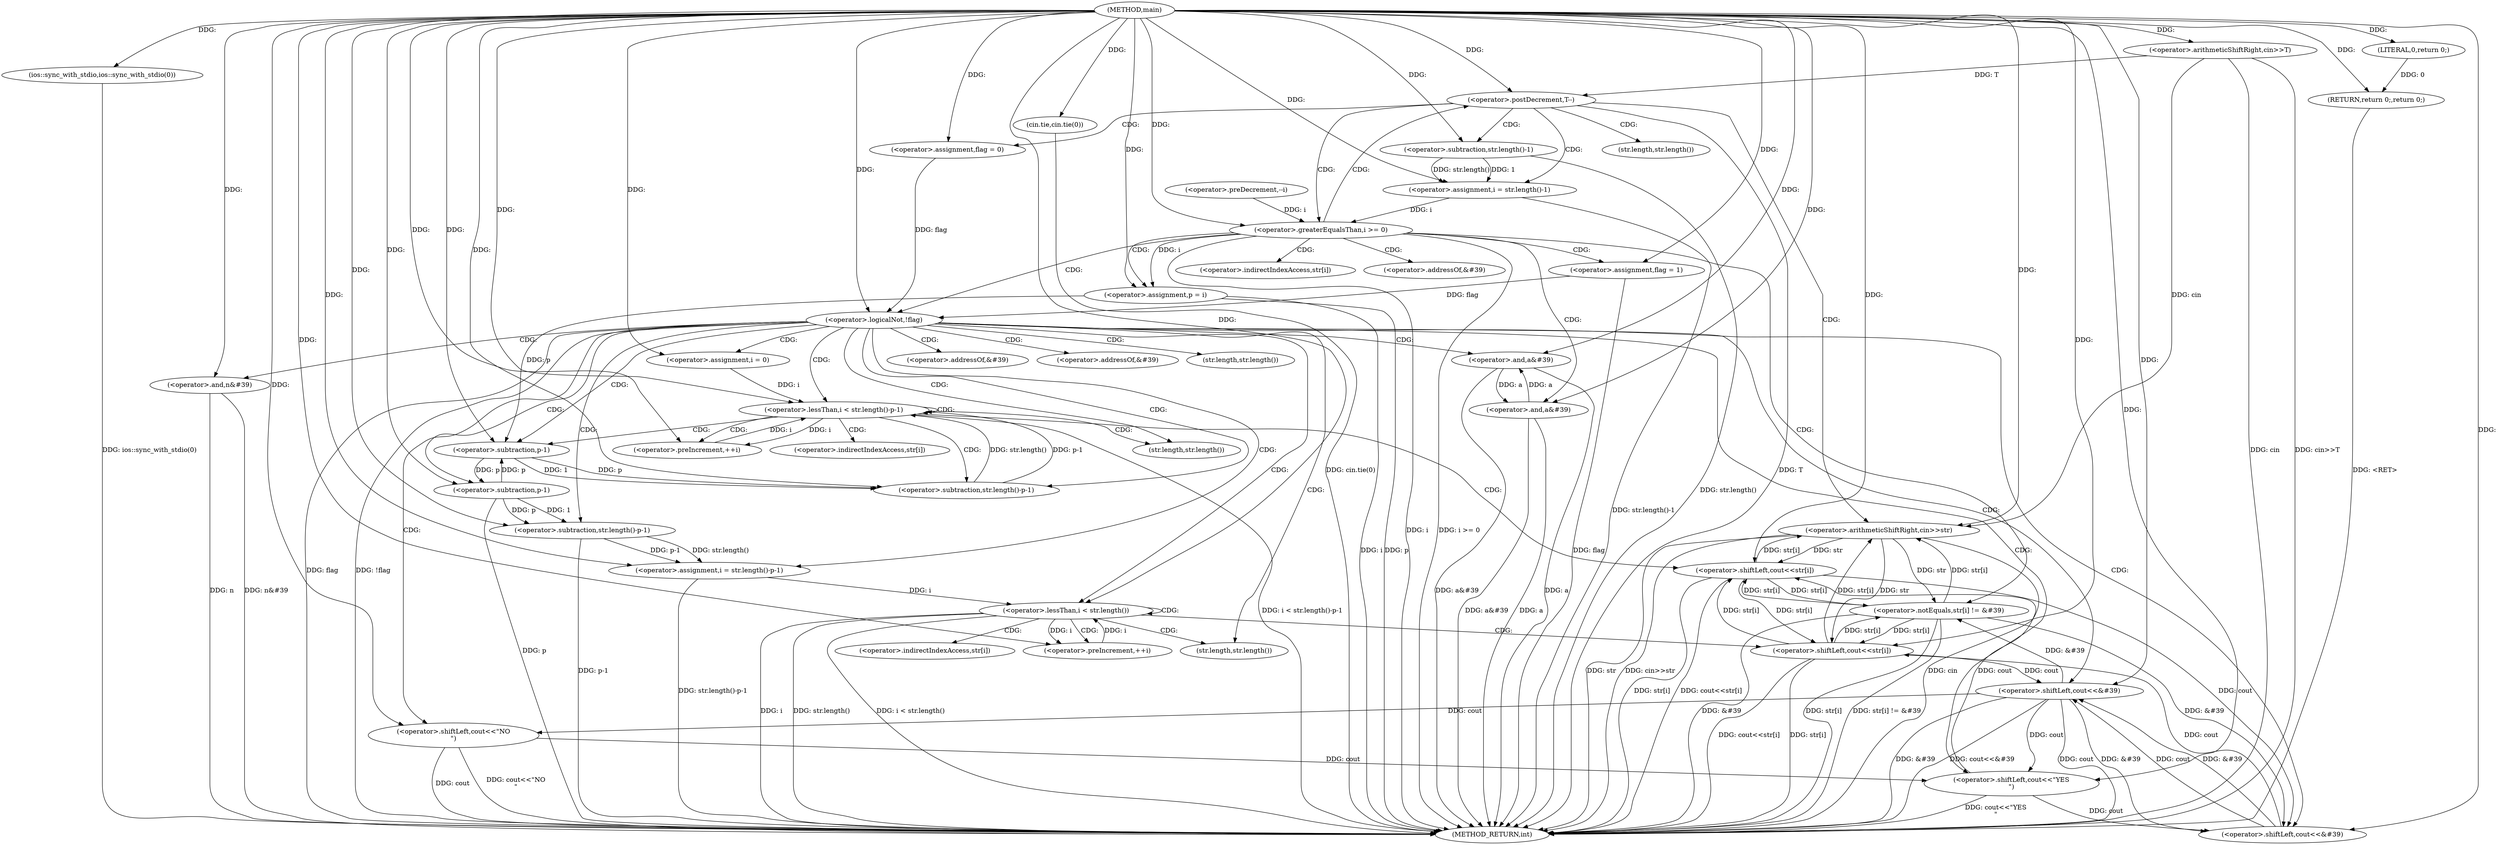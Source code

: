 digraph "main" {  
"1000102" [label = "(METHOD,main)" ]
"1000220" [label = "(METHOD_RETURN,int)" ]
"1000104" [label = "(ios::sync_with_stdio,ios::sync_with_stdio(0))" ]
"1000106" [label = "(cin.tie,cin.tie(0))" ]
"1000109" [label = "(<operator>.arithmeticShiftRight,cin>>T)" ]
"1000218" [label = "(RETURN,return 0;,return 0;)" ]
"1000113" [label = "(<operator>.postDecrement,T--)" ]
"1000219" [label = "(LITERAL,0,return 0;)" ]
"1000117" [label = "(<operator>.arithmeticShiftRight,cin>>str)" ]
"1000121" [label = "(<operator>.assignment,flag = 0)" ]
"1000163" [label = "(<operator>.shiftLeft,cout<<\"YES\n\")" ]
"1000185" [label = "(<operator>.shiftLeft,cout<<&#39)" ]
"1000189" [label = "(<operator>.and,a&#39)" ]
"1000211" [label = "(<operator>.shiftLeft,cout<<&#39)" ]
"1000215" [label = "(<operator>.and,n&#39)" ]
"1000127" [label = "(<operator>.assignment,i = str.length()-1)" ]
"1000132" [label = "(<operator>.greaterEqualsThan,i >= 0)" ]
"1000156" [label = "(<operator>.logicalNot,!flag)" ]
"1000168" [label = "(<operator>.assignment,i = 0)" ]
"1000171" [label = "(<operator>.lessThan,i < str.length()-p-1)" ]
"1000178" [label = "(<operator>.preIncrement,++i)" ]
"1000180" [label = "(<operator>.shiftLeft,cout<<str[i])" ]
"1000194" [label = "(<operator>.assignment,i = str.length()-p-1)" ]
"1000201" [label = "(<operator>.lessThan,i < str.length())" ]
"1000204" [label = "(<operator>.preIncrement,++i)" ]
"1000206" [label = "(<operator>.shiftLeft,cout<<str[i])" ]
"1000135" [label = "(<operator>.preDecrement,--i)" ]
"1000138" [label = "(<operator>.notEquals,str[i] != &#39)" ]
"1000144" [label = "(<operator>.and,a&#39)" ]
"1000159" [label = "(<operator>.shiftLeft,cout<<\"NO\n\")" ]
"1000129" [label = "(<operator>.subtraction,str.length()-1)" ]
"1000148" [label = "(<operator>.assignment,flag = 1)" ]
"1000151" [label = "(<operator>.assignment,p = i)" ]
"1000173" [label = "(<operator>.subtraction,str.length()-p-1)" ]
"1000196" [label = "(<operator>.subtraction,str.length()-p-1)" ]
"1000175" [label = "(<operator>.subtraction,p-1)" ]
"1000198" [label = "(<operator>.subtraction,p-1)" ]
"1000187" [label = "(<operator>.addressOf,&#39)" ]
"1000213" [label = "(<operator>.addressOf,&#39)" ]
"1000182" [label = "(<operator>.indirectIndexAccess,str[i])" ]
"1000203" [label = "(str.length,str.length())" ]
"1000208" [label = "(<operator>.indirectIndexAccess,str[i])" ]
"1000130" [label = "(str.length,str.length())" ]
"1000139" [label = "(<operator>.indirectIndexAccess,str[i])" ]
"1000142" [label = "(<operator>.addressOf,&#39)" ]
"1000174" [label = "(str.length,str.length())" ]
"1000197" [label = "(str.length,str.length())" ]
  "1000218" -> "1000220"  [ label = "DDG: <RET>"] 
  "1000104" -> "1000220"  [ label = "DDG: ios::sync_with_stdio(0)"] 
  "1000106" -> "1000220"  [ label = "DDG: cin.tie(0)"] 
  "1000109" -> "1000220"  [ label = "DDG: cin"] 
  "1000109" -> "1000220"  [ label = "DDG: cin>>T"] 
  "1000113" -> "1000220"  [ label = "DDG: T"] 
  "1000117" -> "1000220"  [ label = "DDG: cin"] 
  "1000117" -> "1000220"  [ label = "DDG: str"] 
  "1000117" -> "1000220"  [ label = "DDG: cin>>str"] 
  "1000129" -> "1000220"  [ label = "DDG: str.length()"] 
  "1000127" -> "1000220"  [ label = "DDG: str.length()-1"] 
  "1000132" -> "1000220"  [ label = "DDG: i"] 
  "1000132" -> "1000220"  [ label = "DDG: i >= 0"] 
  "1000138" -> "1000220"  [ label = "DDG: str[i]"] 
  "1000138" -> "1000220"  [ label = "DDG: &#39"] 
  "1000138" -> "1000220"  [ label = "DDG: str[i] != &#39"] 
  "1000144" -> "1000220"  [ label = "DDG: a"] 
  "1000144" -> "1000220"  [ label = "DDG: a&#39"] 
  "1000148" -> "1000220"  [ label = "DDG: flag"] 
  "1000151" -> "1000220"  [ label = "DDG: p"] 
  "1000151" -> "1000220"  [ label = "DDG: i"] 
  "1000156" -> "1000220"  [ label = "DDG: flag"] 
  "1000156" -> "1000220"  [ label = "DDG: !flag"] 
  "1000163" -> "1000220"  [ label = "DDG: cout<<\"YES\n\""] 
  "1000171" -> "1000220"  [ label = "DDG: i < str.length()-p-1"] 
  "1000189" -> "1000220"  [ label = "DDG: a"] 
  "1000189" -> "1000220"  [ label = "DDG: a&#39"] 
  "1000198" -> "1000220"  [ label = "DDG: p"] 
  "1000196" -> "1000220"  [ label = "DDG: p-1"] 
  "1000194" -> "1000220"  [ label = "DDG: str.length()-p-1"] 
  "1000201" -> "1000220"  [ label = "DDG: i"] 
  "1000201" -> "1000220"  [ label = "DDG: str.length()"] 
  "1000201" -> "1000220"  [ label = "DDG: i < str.length()"] 
  "1000211" -> "1000220"  [ label = "DDG: cout"] 
  "1000211" -> "1000220"  [ label = "DDG: &#39"] 
  "1000211" -> "1000220"  [ label = "DDG: cout<<&#39"] 
  "1000215" -> "1000220"  [ label = "DDG: n&#39"] 
  "1000206" -> "1000220"  [ label = "DDG: str[i]"] 
  "1000206" -> "1000220"  [ label = "DDG: cout<<str[i]"] 
  "1000180" -> "1000220"  [ label = "DDG: str[i]"] 
  "1000180" -> "1000220"  [ label = "DDG: cout<<str[i]"] 
  "1000159" -> "1000220"  [ label = "DDG: cout"] 
  "1000159" -> "1000220"  [ label = "DDG: cout<<\"NO\n\""] 
  "1000215" -> "1000220"  [ label = "DDG: n"] 
  "1000219" -> "1000218"  [ label = "DDG: 0"] 
  "1000102" -> "1000218"  [ label = "DDG: "] 
  "1000102" -> "1000104"  [ label = "DDG: "] 
  "1000102" -> "1000106"  [ label = "DDG: "] 
  "1000102" -> "1000109"  [ label = "DDG: "] 
  "1000102" -> "1000219"  [ label = "DDG: "] 
  "1000109" -> "1000113"  [ label = "DDG: T"] 
  "1000102" -> "1000113"  [ label = "DDG: "] 
  "1000102" -> "1000121"  [ label = "DDG: "] 
  "1000109" -> "1000117"  [ label = "DDG: cin"] 
  "1000102" -> "1000117"  [ label = "DDG: "] 
  "1000138" -> "1000117"  [ label = "DDG: str[i]"] 
  "1000206" -> "1000117"  [ label = "DDG: str[i]"] 
  "1000180" -> "1000117"  [ label = "DDG: str[i]"] 
  "1000129" -> "1000127"  [ label = "DDG: str.length()"] 
  "1000129" -> "1000127"  [ label = "DDG: 1"] 
  "1000211" -> "1000163"  [ label = "DDG: cout"] 
  "1000159" -> "1000163"  [ label = "DDG: cout"] 
  "1000102" -> "1000163"  [ label = "DDG: "] 
  "1000102" -> "1000168"  [ label = "DDG: "] 
  "1000163" -> "1000185"  [ label = "DDG: cout"] 
  "1000180" -> "1000185"  [ label = "DDG: cout"] 
  "1000102" -> "1000185"  [ label = "DDG: "] 
  "1000138" -> "1000185"  [ label = "DDG: &#39"] 
  "1000211" -> "1000185"  [ label = "DDG: &#39"] 
  "1000144" -> "1000189"  [ label = "DDG: a"] 
  "1000102" -> "1000189"  [ label = "DDG: "] 
  "1000196" -> "1000194"  [ label = "DDG: p-1"] 
  "1000196" -> "1000194"  [ label = "DDG: str.length()"] 
  "1000185" -> "1000211"  [ label = "DDG: cout"] 
  "1000206" -> "1000211"  [ label = "DDG: cout"] 
  "1000102" -> "1000211"  [ label = "DDG: "] 
  "1000185" -> "1000211"  [ label = "DDG: &#39"] 
  "1000102" -> "1000215"  [ label = "DDG: "] 
  "1000102" -> "1000127"  [ label = "DDG: "] 
  "1000127" -> "1000132"  [ label = "DDG: i"] 
  "1000135" -> "1000132"  [ label = "DDG: i"] 
  "1000102" -> "1000132"  [ label = "DDG: "] 
  "1000121" -> "1000156"  [ label = "DDG: flag"] 
  "1000148" -> "1000156"  [ label = "DDG: flag"] 
  "1000102" -> "1000156"  [ label = "DDG: "] 
  "1000168" -> "1000171"  [ label = "DDG: i"] 
  "1000178" -> "1000171"  [ label = "DDG: i"] 
  "1000102" -> "1000171"  [ label = "DDG: "] 
  "1000173" -> "1000171"  [ label = "DDG: str.length()"] 
  "1000173" -> "1000171"  [ label = "DDG: p-1"] 
  "1000171" -> "1000178"  [ label = "DDG: i"] 
  "1000102" -> "1000178"  [ label = "DDG: "] 
  "1000163" -> "1000180"  [ label = "DDG: cout"] 
  "1000102" -> "1000180"  [ label = "DDG: "] 
  "1000117" -> "1000180"  [ label = "DDG: str"] 
  "1000138" -> "1000180"  [ label = "DDG: str[i]"] 
  "1000206" -> "1000180"  [ label = "DDG: str[i]"] 
  "1000102" -> "1000194"  [ label = "DDG: "] 
  "1000194" -> "1000201"  [ label = "DDG: i"] 
  "1000204" -> "1000201"  [ label = "DDG: i"] 
  "1000102" -> "1000201"  [ label = "DDG: "] 
  "1000201" -> "1000204"  [ label = "DDG: i"] 
  "1000102" -> "1000204"  [ label = "DDG: "] 
  "1000185" -> "1000206"  [ label = "DDG: cout"] 
  "1000102" -> "1000206"  [ label = "DDG: "] 
  "1000117" -> "1000206"  [ label = "DDG: str"] 
  "1000138" -> "1000206"  [ label = "DDG: str[i]"] 
  "1000180" -> "1000206"  [ label = "DDG: str[i]"] 
  "1000102" -> "1000129"  [ label = "DDG: "] 
  "1000117" -> "1000138"  [ label = "DDG: str"] 
  "1000206" -> "1000138"  [ label = "DDG: str[i]"] 
  "1000180" -> "1000138"  [ label = "DDG: str[i]"] 
  "1000211" -> "1000138"  [ label = "DDG: &#39"] 
  "1000189" -> "1000144"  [ label = "DDG: a"] 
  "1000102" -> "1000144"  [ label = "DDG: "] 
  "1000102" -> "1000148"  [ label = "DDG: "] 
  "1000132" -> "1000151"  [ label = "DDG: i"] 
  "1000102" -> "1000151"  [ label = "DDG: "] 
  "1000211" -> "1000159"  [ label = "DDG: cout"] 
  "1000102" -> "1000159"  [ label = "DDG: "] 
  "1000102" -> "1000173"  [ label = "DDG: "] 
  "1000175" -> "1000173"  [ label = "DDG: p"] 
  "1000175" -> "1000173"  [ label = "DDG: 1"] 
  "1000102" -> "1000196"  [ label = "DDG: "] 
  "1000198" -> "1000196"  [ label = "DDG: 1"] 
  "1000198" -> "1000196"  [ label = "DDG: p"] 
  "1000151" -> "1000175"  [ label = "DDG: p"] 
  "1000198" -> "1000175"  [ label = "DDG: p"] 
  "1000102" -> "1000175"  [ label = "DDG: "] 
  "1000175" -> "1000198"  [ label = "DDG: p"] 
  "1000102" -> "1000198"  [ label = "DDG: "] 
  "1000113" -> "1000117"  [ label = "CDG: "] 
  "1000113" -> "1000127"  [ label = "CDG: "] 
  "1000113" -> "1000121"  [ label = "CDG: "] 
  "1000113" -> "1000132"  [ label = "CDG: "] 
  "1000113" -> "1000129"  [ label = "CDG: "] 
  "1000113" -> "1000130"  [ label = "CDG: "] 
  "1000132" -> "1000142"  [ label = "CDG: "] 
  "1000132" -> "1000156"  [ label = "CDG: "] 
  "1000132" -> "1000139"  [ label = "CDG: "] 
  "1000132" -> "1000148"  [ label = "CDG: "] 
  "1000132" -> "1000144"  [ label = "CDG: "] 
  "1000132" -> "1000113"  [ label = "CDG: "] 
  "1000132" -> "1000151"  [ label = "CDG: "] 
  "1000132" -> "1000138"  [ label = "CDG: "] 
  "1000156" -> "1000211"  [ label = "CDG: "] 
  "1000156" -> "1000174"  [ label = "CDG: "] 
  "1000156" -> "1000197"  [ label = "CDG: "] 
  "1000156" -> "1000213"  [ label = "CDG: "] 
  "1000156" -> "1000189"  [ label = "CDG: "] 
  "1000156" -> "1000196"  [ label = "CDG: "] 
  "1000156" -> "1000163"  [ label = "CDG: "] 
  "1000156" -> "1000168"  [ label = "CDG: "] 
  "1000156" -> "1000215"  [ label = "CDG: "] 
  "1000156" -> "1000159"  [ label = "CDG: "] 
  "1000156" -> "1000203"  [ label = "CDG: "] 
  "1000156" -> "1000173"  [ label = "CDG: "] 
  "1000156" -> "1000175"  [ label = "CDG: "] 
  "1000156" -> "1000201"  [ label = "CDG: "] 
  "1000156" -> "1000171"  [ label = "CDG: "] 
  "1000156" -> "1000194"  [ label = "CDG: "] 
  "1000156" -> "1000198"  [ label = "CDG: "] 
  "1000156" -> "1000187"  [ label = "CDG: "] 
  "1000156" -> "1000185"  [ label = "CDG: "] 
  "1000171" -> "1000174"  [ label = "CDG: "] 
  "1000171" -> "1000182"  [ label = "CDG: "] 
  "1000171" -> "1000180"  [ label = "CDG: "] 
  "1000171" -> "1000178"  [ label = "CDG: "] 
  "1000171" -> "1000173"  [ label = "CDG: "] 
  "1000171" -> "1000175"  [ label = "CDG: "] 
  "1000171" -> "1000171"  [ label = "CDG: "] 
  "1000201" -> "1000208"  [ label = "CDG: "] 
  "1000201" -> "1000204"  [ label = "CDG: "] 
  "1000201" -> "1000206"  [ label = "CDG: "] 
  "1000201" -> "1000203"  [ label = "CDG: "] 
  "1000201" -> "1000201"  [ label = "CDG: "] 
}
